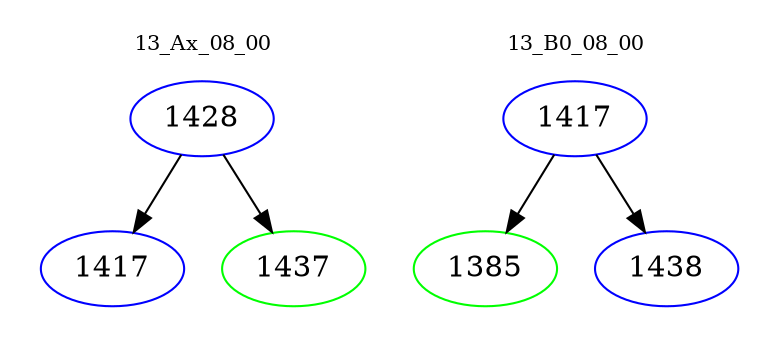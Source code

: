 digraph{
subgraph cluster_0 {
color = white
label = "13_Ax_08_00";
fontsize=10;
T0_1428 [label="1428", color="blue"]
T0_1428 -> T0_1417 [color="black"]
T0_1417 [label="1417", color="blue"]
T0_1428 -> T0_1437 [color="black"]
T0_1437 [label="1437", color="green"]
}
subgraph cluster_1 {
color = white
label = "13_B0_08_00";
fontsize=10;
T1_1417 [label="1417", color="blue"]
T1_1417 -> T1_1385 [color="black"]
T1_1385 [label="1385", color="green"]
T1_1417 -> T1_1438 [color="black"]
T1_1438 [label="1438", color="blue"]
}
}
